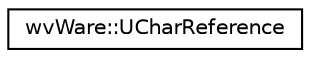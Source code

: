digraph "类继承关系图"
{
  edge [fontname="Helvetica",fontsize="10",labelfontname="Helvetica",labelfontsize="10"];
  node [fontname="Helvetica",fontsize="10",shape=record];
  rankdir="LR";
  Node0 [label="wvWare::UCharReference",height=0.2,width=0.4,color="black", fillcolor="white", style="filled",URL="$classwv_ware_1_1_u_char_reference.html",tooltip="Dynamic reference to a string character. "];
}
